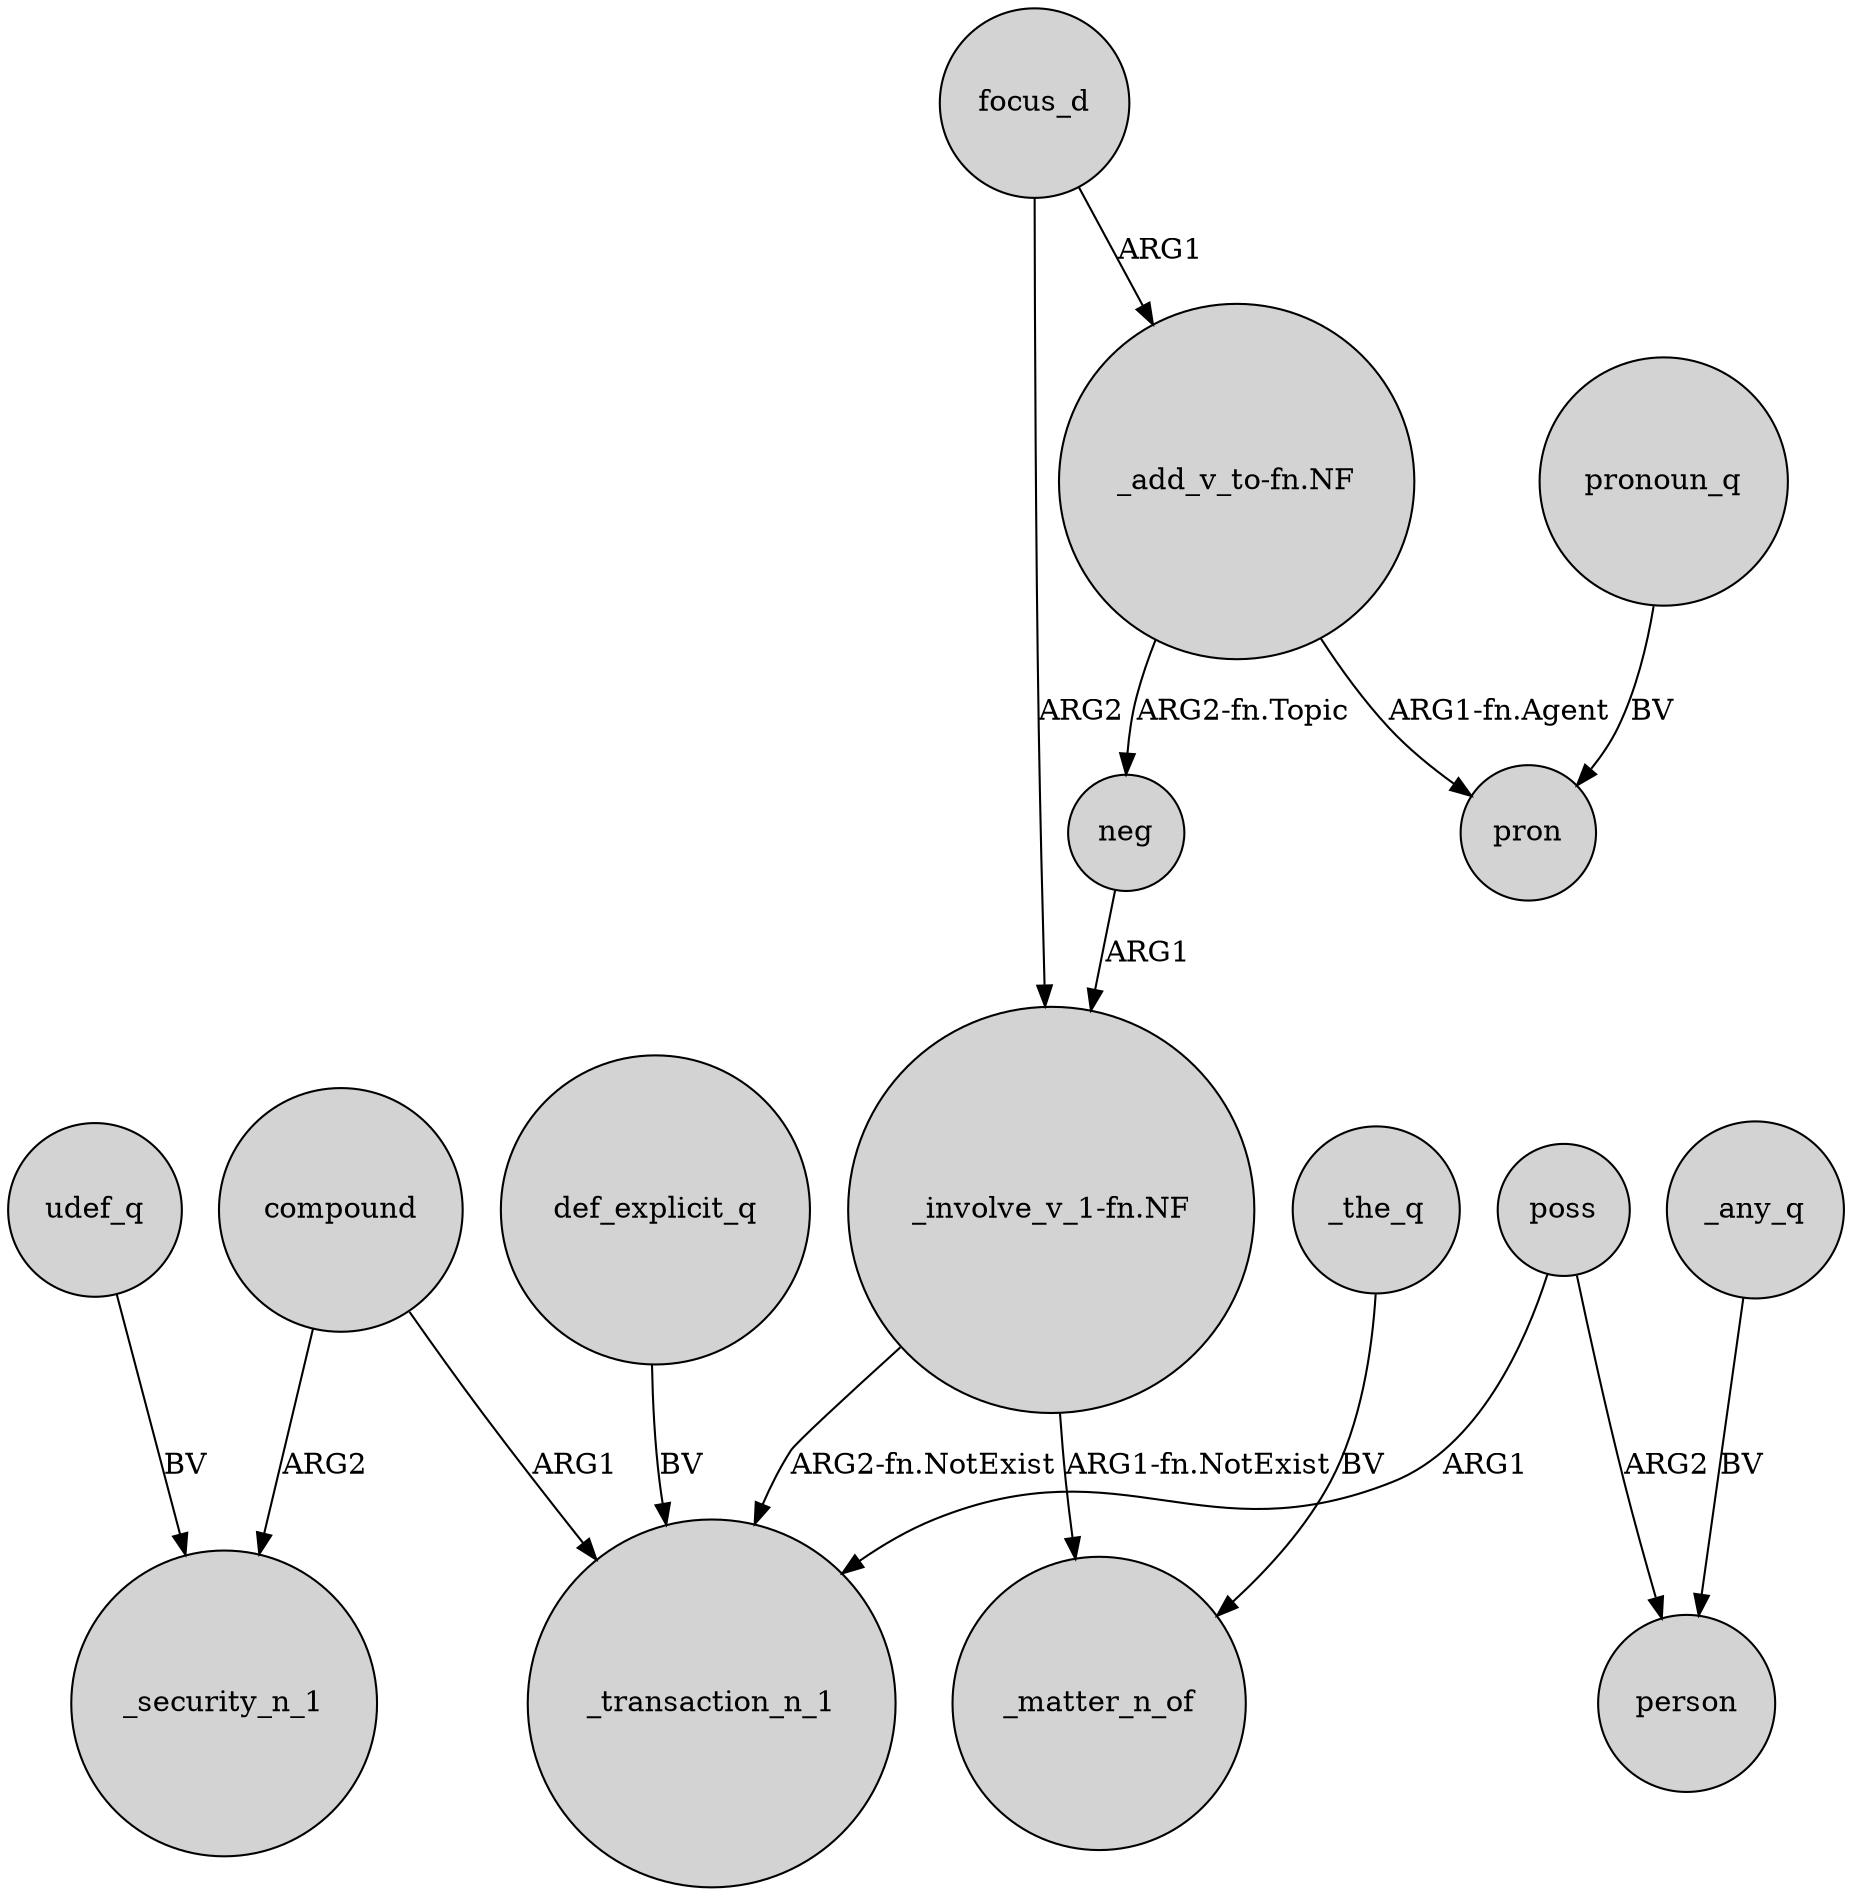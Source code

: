 digraph {
	node [shape=circle style=filled]
	udef_q -> _security_n_1 [label=BV]
	"_involve_v_1-fn.NF" -> _matter_n_of [label="ARG1-fn.NotExist"]
	def_explicit_q -> _transaction_n_1 [label=BV]
	poss -> person [label=ARG2]
	_the_q -> _matter_n_of [label=BV]
	focus_d -> "_add_v_to-fn.NF" [label=ARG1]
	_any_q -> person [label=BV]
	poss -> _transaction_n_1 [label=ARG1]
	focus_d -> "_involve_v_1-fn.NF" [label=ARG2]
	"_involve_v_1-fn.NF" -> _transaction_n_1 [label="ARG2-fn.NotExist"]
	"_add_v_to-fn.NF" -> pron [label="ARG1-fn.Agent"]
	neg -> "_involve_v_1-fn.NF" [label=ARG1]
	"_add_v_to-fn.NF" -> neg [label="ARG2-fn.Topic"]
	compound -> _transaction_n_1 [label=ARG1]
	compound -> _security_n_1 [label=ARG2]
	pronoun_q -> pron [label=BV]
}
